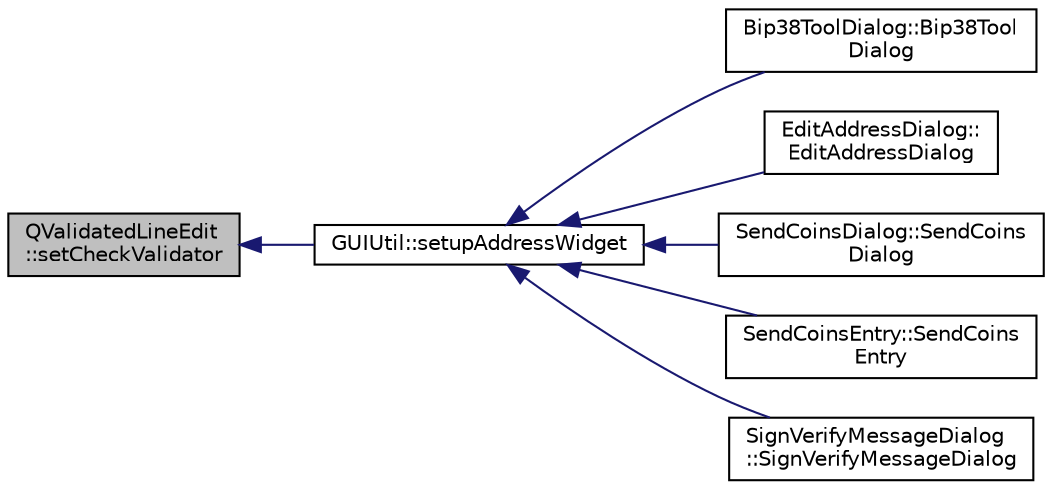 digraph "QValidatedLineEdit::setCheckValidator"
{
  edge [fontname="Helvetica",fontsize="10",labelfontname="Helvetica",labelfontsize="10"];
  node [fontname="Helvetica",fontsize="10",shape=record];
  rankdir="LR";
  Node24 [label="QValidatedLineEdit\l::setCheckValidator",height=0.2,width=0.4,color="black", fillcolor="grey75", style="filled", fontcolor="black"];
  Node24 -> Node25 [dir="back",color="midnightblue",fontsize="10",style="solid",fontname="Helvetica"];
  Node25 [label="GUIUtil::setupAddressWidget",height=0.2,width=0.4,color="black", fillcolor="white", style="filled",URL="$namespace_g_u_i_util.html#aeb3b902c0536bdb9c2def3d3e465aeba"];
  Node25 -> Node26 [dir="back",color="midnightblue",fontsize="10",style="solid",fontname="Helvetica"];
  Node26 [label="Bip38ToolDialog::Bip38Tool\lDialog",height=0.2,width=0.4,color="black", fillcolor="white", style="filled",URL="$class_bip38_tool_dialog.html#ae253c496add5b5cc99bf9fec7b5dc654"];
  Node25 -> Node27 [dir="back",color="midnightblue",fontsize="10",style="solid",fontname="Helvetica"];
  Node27 [label="EditAddressDialog::\lEditAddressDialog",height=0.2,width=0.4,color="black", fillcolor="white", style="filled",URL="$class_edit_address_dialog.html#a625792e82d332070d6009898febc3afa"];
  Node25 -> Node28 [dir="back",color="midnightblue",fontsize="10",style="solid",fontname="Helvetica"];
  Node28 [label="SendCoinsDialog::SendCoins\lDialog",height=0.2,width=0.4,color="black", fillcolor="white", style="filled",URL="$class_send_coins_dialog.html#a0df5bc29d1df68eda44826651afc595f"];
  Node25 -> Node29 [dir="back",color="midnightblue",fontsize="10",style="solid",fontname="Helvetica"];
  Node29 [label="SendCoinsEntry::SendCoins\lEntry",height=0.2,width=0.4,color="black", fillcolor="white", style="filled",URL="$class_send_coins_entry.html#a1c385963cf2dd2eb618720908988d037"];
  Node25 -> Node30 [dir="back",color="midnightblue",fontsize="10",style="solid",fontname="Helvetica"];
  Node30 [label="SignVerifyMessageDialog\l::SignVerifyMessageDialog",height=0.2,width=0.4,color="black", fillcolor="white", style="filled",URL="$class_sign_verify_message_dialog.html#a04d74fa38e87dc6213237567a6528f28"];
}
